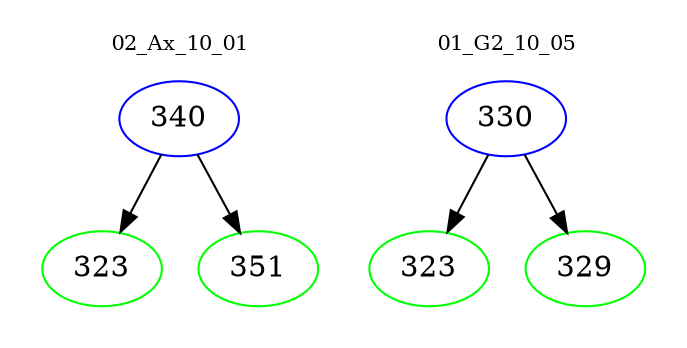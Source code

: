 digraph{
subgraph cluster_0 {
color = white
label = "02_Ax_10_01";
fontsize=10;
T0_340 [label="340", color="blue"]
T0_340 -> T0_323 [color="black"]
T0_323 [label="323", color="green"]
T0_340 -> T0_351 [color="black"]
T0_351 [label="351", color="green"]
}
subgraph cluster_1 {
color = white
label = "01_G2_10_05";
fontsize=10;
T1_330 [label="330", color="blue"]
T1_330 -> T1_323 [color="black"]
T1_323 [label="323", color="green"]
T1_330 -> T1_329 [color="black"]
T1_329 [label="329", color="green"]
}
}
